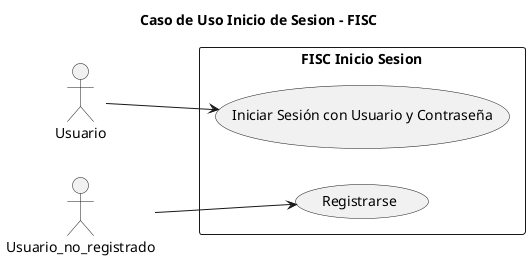 @startuml

title Caso de Uso Inicio de Sesion - FISC

left to right direction

actor Usuario as user
actor Usuario_no_registrado as user1

rectangle "FISC Inicio Sesion" {
    usecase "Iniciar Sesión con Usuario y Contraseña" as login
    usecase "Registrarse" as registro
}

user --> login
user1 --> registro

@enduml